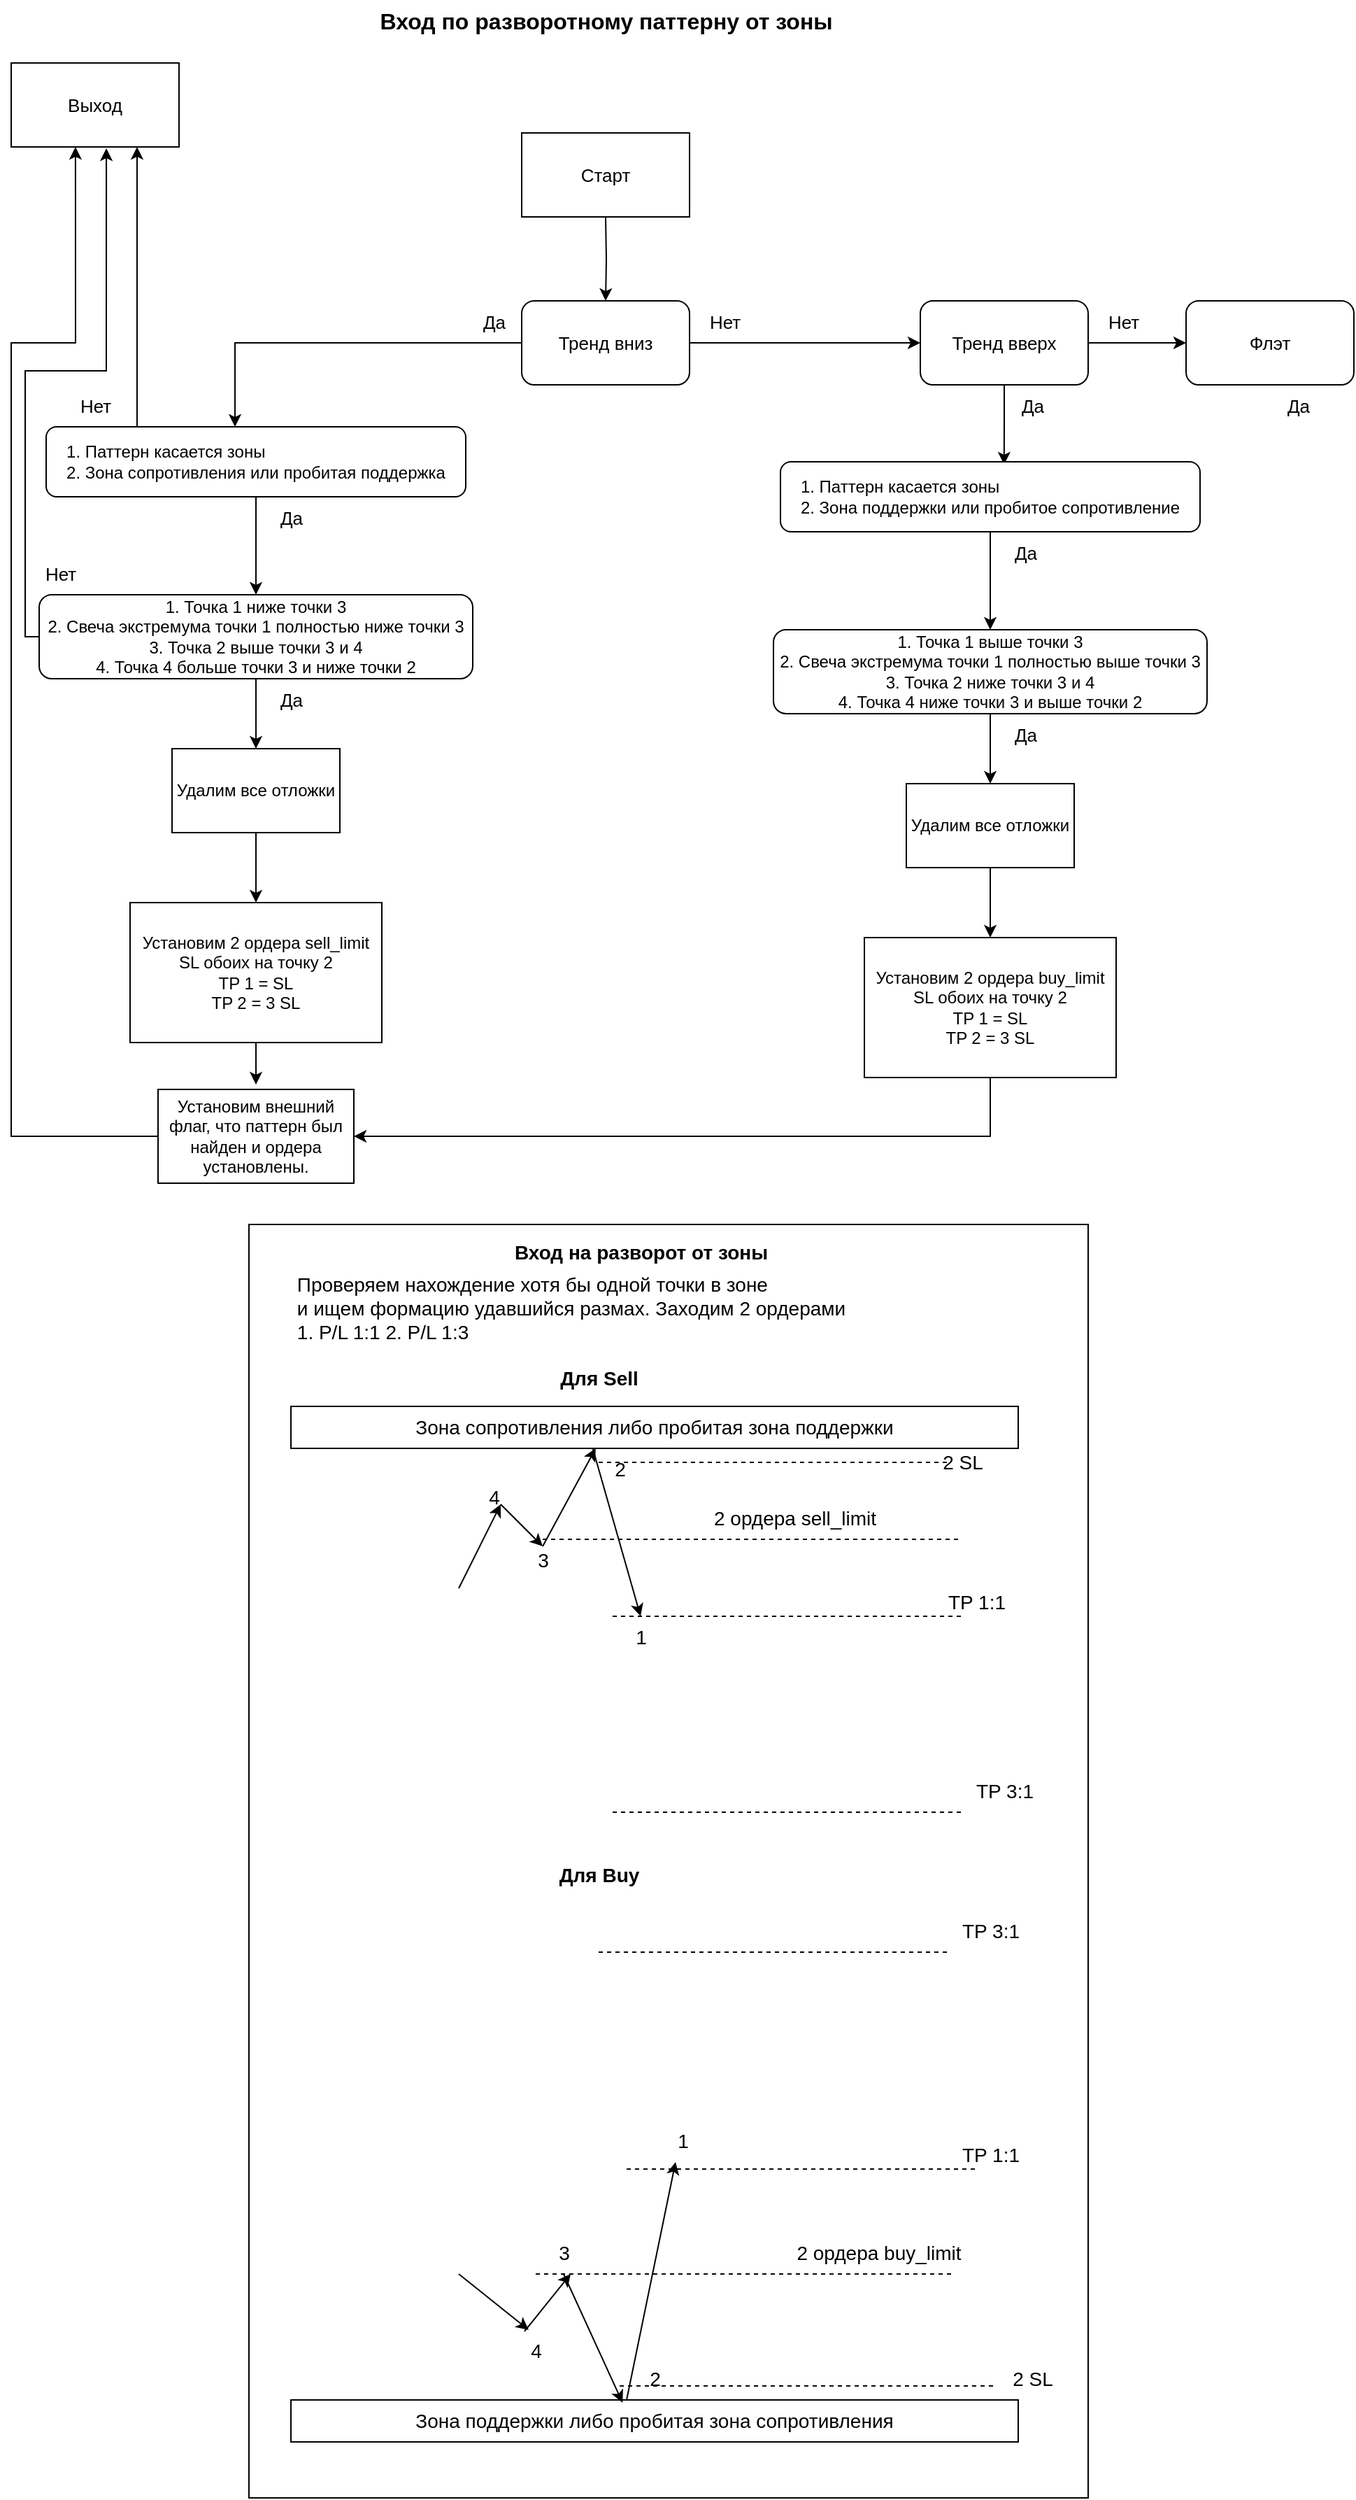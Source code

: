 <mxfile version="20.3.0" type="device"><diagram id="J9iq9fuHtgOFlGYuTdjQ" name="Page-1"><mxGraphModel dx="1422" dy="865" grid="1" gridSize="10" guides="1" tooltips="1" connect="1" arrows="1" fold="1" page="1" pageScale="1" pageWidth="1169" pageHeight="1654" math="0" shadow="0"><root><mxCell id="0"/><mxCell id="1" parent="0"/><mxCell id="LjvWKgR-yTLlzW9jY6tI-1" value="Вход по разворотному паттерну от зоны" style="text;html=1;align=center;verticalAlign=middle;resizable=0;points=[];autosize=1;strokeColor=none;fillColor=none;fontSize=16;fontStyle=1" parent="1" vertex="1"><mxGeometry x="410" y="15" width="350" height="30" as="geometry"/></mxCell><mxCell id="LjvWKgR-yTLlzW9jY6tI-10" style="edgeStyle=orthogonalEdgeStyle;rounded=0;orthogonalLoop=1;jettySize=auto;html=1;entryX=0.5;entryY=0;entryDx=0;entryDy=0;fontSize=13;" parent="1" target="LjvWKgR-yTLlzW9jY6tI-9" edge="1"><mxGeometry relative="1" as="geometry"><mxPoint x="585" y="170" as="sourcePoint"/></mxGeometry></mxCell><mxCell id="LjvWKgR-yTLlzW9jY6tI-7" value="Выход" style="rounded=0;whiteSpace=wrap;html=1;fontSize=13;" parent="1" vertex="1"><mxGeometry x="160" y="60" width="120" height="60" as="geometry"/></mxCell><mxCell id="LjvWKgR-yTLlzW9jY6tI-12" style="edgeStyle=orthogonalEdgeStyle;rounded=0;orthogonalLoop=1;jettySize=auto;html=1;entryX=0.45;entryY=0;entryDx=0;entryDy=0;fontSize=13;entryPerimeter=0;" parent="1" source="LjvWKgR-yTLlzW9jY6tI-9" target="x-4RciWmTdSCPY8LINL5-88" edge="1"><mxGeometry relative="1" as="geometry"><mxPoint x="425.5" y="330" as="targetPoint"/><Array as="points"><mxPoint x="320" y="260"/></Array></mxGeometry></mxCell><mxCell id="LjvWKgR-yTLlzW9jY6tI-29" style="edgeStyle=orthogonalEdgeStyle;rounded=0;orthogonalLoop=1;jettySize=auto;html=1;entryX=0;entryY=0.5;entryDx=0;entryDy=0;fontSize=13;" parent="1" source="LjvWKgR-yTLlzW9jY6tI-9" target="LjvWKgR-yTLlzW9jY6tI-19" edge="1"><mxGeometry relative="1" as="geometry"/></mxCell><mxCell id="LjvWKgR-yTLlzW9jY6tI-9" value="Тренд вниз" style="rounded=1;whiteSpace=wrap;html=1;fontSize=13;" parent="1" vertex="1"><mxGeometry x="525" y="230" width="120" height="60" as="geometry"/></mxCell><mxCell id="LjvWKgR-yTLlzW9jY6tI-15" value="Да" style="text;html=1;align=center;verticalAlign=middle;resizable=0;points=[];autosize=1;strokeColor=none;fillColor=none;fontSize=13;" parent="1" vertex="1"><mxGeometry x="485" y="230" width="40" height="30" as="geometry"/></mxCell><mxCell id="LjvWKgR-yTLlzW9jY6tI-42" style="edgeStyle=orthogonalEdgeStyle;rounded=0;orthogonalLoop=1;jettySize=auto;html=1;entryX=0;entryY=0.5;entryDx=0;entryDy=0;fontSize=13;" parent="1" source="LjvWKgR-yTLlzW9jY6tI-19" target="LjvWKgR-yTLlzW9jY6tI-41" edge="1"><mxGeometry relative="1" as="geometry"/></mxCell><mxCell id="x-4RciWmTdSCPY8LINL5-115" style="edgeStyle=orthogonalEdgeStyle;rounded=0;orthogonalLoop=1;jettySize=auto;html=1;entryX=0.533;entryY=0.04;entryDx=0;entryDy=0;entryPerimeter=0;fontSize=12;" edge="1" parent="1" source="LjvWKgR-yTLlzW9jY6tI-19" target="x-4RciWmTdSCPY8LINL5-106"><mxGeometry relative="1" as="geometry"/></mxCell><mxCell id="LjvWKgR-yTLlzW9jY6tI-19" value="Тренд вверх" style="rounded=1;whiteSpace=wrap;html=1;fontSize=13;" parent="1" vertex="1"><mxGeometry x="810" y="230" width="120" height="60" as="geometry"/></mxCell><mxCell id="LjvWKgR-yTLlzW9jY6tI-38" value="Да" style="text;html=1;align=center;verticalAlign=middle;resizable=0;points=[];autosize=1;strokeColor=none;fillColor=none;fontSize=13;" parent="1" vertex="1"><mxGeometry x="870" y="290" width="40" height="30" as="geometry"/></mxCell><mxCell id="LjvWKgR-yTLlzW9jY6tI-39" value="Нет" style="text;html=1;align=center;verticalAlign=middle;resizable=0;points=[];autosize=1;strokeColor=none;fillColor=none;fontSize=13;" parent="1" vertex="1"><mxGeometry x="645" y="230" width="50" height="30" as="geometry"/></mxCell><mxCell id="LjvWKgR-yTLlzW9jY6tI-41" value="Флэт" style="rounded=1;whiteSpace=wrap;html=1;fontSize=13;" parent="1" vertex="1"><mxGeometry x="1000" y="230" width="120" height="60" as="geometry"/></mxCell><mxCell id="LjvWKgR-yTLlzW9jY6tI-46" value="Нет" style="text;html=1;align=center;verticalAlign=middle;resizable=0;points=[];autosize=1;strokeColor=none;fillColor=none;fontSize=13;" parent="1" vertex="1"><mxGeometry x="930" y="230" width="50" height="30" as="geometry"/></mxCell><mxCell id="LjvWKgR-yTLlzW9jY6tI-47" value="Да" style="text;html=1;align=center;verticalAlign=middle;resizable=0;points=[];autosize=1;strokeColor=none;fillColor=none;fontSize=13;" parent="1" vertex="1"><mxGeometry x="1060" y="290" width="40" height="30" as="geometry"/></mxCell><mxCell id="LIfzwv5iWO09MQ2Ril6P-1" value="Старт" style="rounded=0;whiteSpace=wrap;html=1;fontSize=13;" parent="1" vertex="1"><mxGeometry x="525" y="110" width="120" height="60" as="geometry"/></mxCell><mxCell id="x-4RciWmTdSCPY8LINL5-49" value="" style="endArrow=none;dashed=1;html=1;rounded=0;" edge="1" parent="1"><mxGeometry width="50" height="50" relative="1" as="geometry"><mxPoint x="540" y="1115" as="sourcePoint"/><mxPoint x="840" y="1115" as="targetPoint"/></mxGeometry></mxCell><mxCell id="x-4RciWmTdSCPY8LINL5-50" value="&lt;font style=&quot;font-size: 14px;&quot;&gt;&lt;b&gt;Вход на разворот от зоны&lt;/b&gt;&lt;/font&gt;" style="text;html=1;align=center;verticalAlign=middle;resizable=0;points=[];autosize=1;strokeColor=none;fillColor=none;fontSize=13;" vertex="1" parent="1"><mxGeometry x="510" y="895" width="200" height="30" as="geometry"/></mxCell><mxCell id="x-4RciWmTdSCPY8LINL5-51" value="&lt;div style=&quot;text-align: justify;&quot;&gt;&lt;span style=&quot;background-color: initial;&quot;&gt;Проверяем нахождение хотя бы одной точки в зоне&lt;/span&gt;&lt;/div&gt;&lt;div style=&quot;text-align: justify;&quot;&gt;&lt;span style=&quot;background-color: initial;&quot;&gt;и ищем формацию удавшийся размах. Заходим 2 ордерами&lt;/span&gt;&lt;/div&gt;&lt;div style=&quot;text-align: justify;&quot;&gt;&lt;span style=&quot;background-color: initial;&quot;&gt;1. P/L 1:1 2. P/L 1:3&lt;/span&gt;&lt;/div&gt;" style="text;html=1;align=center;verticalAlign=middle;resizable=0;points=[];autosize=1;strokeColor=none;fillColor=none;fontSize=14;" vertex="1" parent="1"><mxGeometry x="350" y="920" width="420" height="60" as="geometry"/></mxCell><mxCell id="x-4RciWmTdSCPY8LINL5-52" value="Зона сопротивления либо пробитая зона поддержки" style="rounded=0;whiteSpace=wrap;html=1;fontSize=14;" vertex="1" parent="1"><mxGeometry x="360" y="1020" width="520" height="30" as="geometry"/></mxCell><mxCell id="x-4RciWmTdSCPY8LINL5-53" value="" style="endArrow=classic;html=1;rounded=0;fontSize=14;" edge="1" parent="1"><mxGeometry width="50" height="50" relative="1" as="geometry"><mxPoint x="480" y="1150" as="sourcePoint"/><mxPoint x="510" y="1090" as="targetPoint"/></mxGeometry></mxCell><mxCell id="x-4RciWmTdSCPY8LINL5-54" value="" style="endArrow=classic;html=1;rounded=0;fontSize=14;" edge="1" parent="1"><mxGeometry width="50" height="50" relative="1" as="geometry"><mxPoint x="510" y="1090" as="sourcePoint"/><mxPoint x="540" y="1120" as="targetPoint"/></mxGeometry></mxCell><mxCell id="x-4RciWmTdSCPY8LINL5-55" value="" style="endArrow=classic;html=1;rounded=0;fontSize=14;entryX=0.419;entryY=1;entryDx=0;entryDy=0;entryPerimeter=0;" edge="1" parent="1" target="x-4RciWmTdSCPY8LINL5-52"><mxGeometry width="50" height="50" relative="1" as="geometry"><mxPoint x="540" y="1120" as="sourcePoint"/><mxPoint x="590" y="1070" as="targetPoint"/></mxGeometry></mxCell><mxCell id="x-4RciWmTdSCPY8LINL5-56" value="" style="endArrow=classic;html=1;rounded=0;fontSize=14;exitX=0.415;exitY=1;exitDx=0;exitDy=0;exitPerimeter=0;" edge="1" parent="1" source="x-4RciWmTdSCPY8LINL5-52"><mxGeometry width="50" height="50" relative="1" as="geometry"><mxPoint x="620" y="1180" as="sourcePoint"/><mxPoint x="610" y="1170" as="targetPoint"/></mxGeometry></mxCell><mxCell id="x-4RciWmTdSCPY8LINL5-57" value="1" style="text;html=1;align=center;verticalAlign=middle;resizable=0;points=[];autosize=1;strokeColor=none;fillColor=none;fontSize=14;" vertex="1" parent="1"><mxGeometry x="595" y="1170" width="30" height="30" as="geometry"/></mxCell><mxCell id="x-4RciWmTdSCPY8LINL5-58" value="2" style="text;html=1;align=center;verticalAlign=middle;resizable=0;points=[];autosize=1;strokeColor=none;fillColor=none;fontSize=14;" vertex="1" parent="1"><mxGeometry x="580" y="1050" width="30" height="30" as="geometry"/></mxCell><mxCell id="x-4RciWmTdSCPY8LINL5-59" value="3" style="text;html=1;align=center;verticalAlign=middle;resizable=0;points=[];autosize=1;strokeColor=none;fillColor=none;fontSize=14;" vertex="1" parent="1"><mxGeometry x="525" y="1115" width="30" height="30" as="geometry"/></mxCell><mxCell id="x-4RciWmTdSCPY8LINL5-60" value="4" style="text;html=1;align=center;verticalAlign=middle;resizable=0;points=[];autosize=1;strokeColor=none;fillColor=none;fontSize=14;" vertex="1" parent="1"><mxGeometry x="490" y="1070" width="30" height="30" as="geometry"/></mxCell><mxCell id="x-4RciWmTdSCPY8LINL5-61" value="&lt;b&gt;Для Sell&lt;/b&gt;" style="text;html=1;align=center;verticalAlign=middle;resizable=0;points=[];autosize=1;strokeColor=none;fillColor=none;fontSize=14;" vertex="1" parent="1"><mxGeometry x="540" y="985" width="80" height="30" as="geometry"/></mxCell><mxCell id="x-4RciWmTdSCPY8LINL5-62" value="" style="endArrow=none;dashed=1;html=1;rounded=0;fontSize=14;" edge="1" parent="1"><mxGeometry width="50" height="50" relative="1" as="geometry"><mxPoint x="580" y="1060" as="sourcePoint"/><mxPoint x="830" y="1060" as="targetPoint"/></mxGeometry></mxCell><mxCell id="x-4RciWmTdSCPY8LINL5-63" value="" style="endArrow=none;dashed=1;html=1;rounded=0;fontSize=14;" edge="1" parent="1"><mxGeometry width="50" height="50" relative="1" as="geometry"><mxPoint x="590" y="1170" as="sourcePoint"/><mxPoint x="840" y="1170" as="targetPoint"/></mxGeometry></mxCell><mxCell id="x-4RciWmTdSCPY8LINL5-64" value="" style="endArrow=none;dashed=1;html=1;rounded=0;fontSize=14;" edge="1" parent="1"><mxGeometry width="50" height="50" relative="1" as="geometry"><mxPoint x="590" y="1310" as="sourcePoint"/><mxPoint x="840" y="1310" as="targetPoint"/></mxGeometry></mxCell><mxCell id="x-4RciWmTdSCPY8LINL5-65" value="2 ордера sell_limit" style="text;html=1;align=center;verticalAlign=middle;resizable=0;points=[];autosize=1;strokeColor=none;fillColor=none;fontSize=14;" vertex="1" parent="1"><mxGeometry x="650" y="1085" width="140" height="30" as="geometry"/></mxCell><mxCell id="x-4RciWmTdSCPY8LINL5-66" value="2 SL" style="text;html=1;align=center;verticalAlign=middle;resizable=0;points=[];autosize=1;strokeColor=none;fillColor=none;fontSize=14;" vertex="1" parent="1"><mxGeometry x="815" y="1045" width="50" height="30" as="geometry"/></mxCell><mxCell id="x-4RciWmTdSCPY8LINL5-67" value="TP 1:1" style="text;html=1;align=center;verticalAlign=middle;resizable=0;points=[];autosize=1;strokeColor=none;fillColor=none;fontSize=14;" vertex="1" parent="1"><mxGeometry x="820" y="1145" width="60" height="30" as="geometry"/></mxCell><mxCell id="x-4RciWmTdSCPY8LINL5-68" value="TP 3:1" style="text;html=1;align=center;verticalAlign=middle;resizable=0;points=[];autosize=1;strokeColor=none;fillColor=none;fontSize=14;" vertex="1" parent="1"><mxGeometry x="840" y="1280" width="60" height="30" as="geometry"/></mxCell><mxCell id="x-4RciWmTdSCPY8LINL5-69" value="&lt;b&gt;Для Buy&lt;/b&gt;" style="text;html=1;align=center;verticalAlign=middle;resizable=0;points=[];autosize=1;strokeColor=none;fillColor=none;fontSize=14;" vertex="1" parent="1"><mxGeometry x="540" y="1340" width="80" height="30" as="geometry"/></mxCell><mxCell id="x-4RciWmTdSCPY8LINL5-70" value="Зона поддержки либо пробитая зона сопротивления" style="rounded=0;whiteSpace=wrap;html=1;fontSize=14;" vertex="1" parent="1"><mxGeometry x="360" y="1730" width="520" height="30" as="geometry"/></mxCell><mxCell id="x-4RciWmTdSCPY8LINL5-71" value="" style="endArrow=none;dashed=1;html=1;rounded=0;" edge="1" parent="1"><mxGeometry width="50" height="50" relative="1" as="geometry"><mxPoint x="535" y="1640" as="sourcePoint"/><mxPoint x="835" y="1640" as="targetPoint"/></mxGeometry></mxCell><mxCell id="x-4RciWmTdSCPY8LINL5-72" value="" style="endArrow=classic;html=1;rounded=0;fontSize=14;" edge="1" parent="1"><mxGeometry width="50" height="50" relative="1" as="geometry"><mxPoint x="480" y="1640" as="sourcePoint"/><mxPoint x="530" y="1680" as="targetPoint"/></mxGeometry></mxCell><mxCell id="x-4RciWmTdSCPY8LINL5-73" value="" style="endArrow=classic;html=1;rounded=0;fontSize=14;exitX=0.233;exitY=0.033;exitDx=0;exitDy=0;exitPerimeter=0;" edge="1" parent="1" source="x-4RciWmTdSCPY8LINL5-76"><mxGeometry width="50" height="50" relative="1" as="geometry"><mxPoint x="585" y="1630" as="sourcePoint"/><mxPoint x="560" y="1640" as="targetPoint"/></mxGeometry></mxCell><mxCell id="x-4RciWmTdSCPY8LINL5-74" value="1" style="text;html=1;align=center;verticalAlign=middle;resizable=0;points=[];autosize=1;strokeColor=none;fillColor=none;fontSize=14;" vertex="1" parent="1"><mxGeometry x="625" y="1530" width="30" height="30" as="geometry"/></mxCell><mxCell id="x-4RciWmTdSCPY8LINL5-75" value="3" style="text;html=1;align=center;verticalAlign=middle;resizable=0;points=[];autosize=1;strokeColor=none;fillColor=none;fontSize=14;" vertex="1" parent="1"><mxGeometry x="540" y="1610" width="30" height="30" as="geometry"/></mxCell><mxCell id="x-4RciWmTdSCPY8LINL5-76" value="4" style="text;html=1;align=center;verticalAlign=middle;resizable=0;points=[];autosize=1;strokeColor=none;fillColor=none;fontSize=14;" vertex="1" parent="1"><mxGeometry x="520" y="1680" width="30" height="30" as="geometry"/></mxCell><mxCell id="x-4RciWmTdSCPY8LINL5-77" value="" style="endArrow=none;dashed=1;html=1;rounded=0;fontSize=14;" edge="1" parent="1"><mxGeometry width="50" height="50" relative="1" as="geometry"><mxPoint x="595" y="1720" as="sourcePoint"/><mxPoint x="865" y="1720" as="targetPoint"/></mxGeometry></mxCell><mxCell id="x-4RciWmTdSCPY8LINL5-78" value="" style="endArrow=none;dashed=1;html=1;rounded=0;fontSize=14;" edge="1" parent="1"><mxGeometry width="50" height="50" relative="1" as="geometry"><mxPoint x="580" y="1410" as="sourcePoint"/><mxPoint x="830" y="1410" as="targetPoint"/></mxGeometry></mxCell><mxCell id="x-4RciWmTdSCPY8LINL5-79" value="2 ордера buy_limit" style="text;html=1;align=center;verticalAlign=middle;resizable=0;points=[];autosize=1;strokeColor=none;fillColor=none;fontSize=14;" vertex="1" parent="1"><mxGeometry x="710" y="1610" width="140" height="30" as="geometry"/></mxCell><mxCell id="x-4RciWmTdSCPY8LINL5-80" value="TP 3:1" style="text;html=1;align=center;verticalAlign=middle;resizable=0;points=[];autosize=1;strokeColor=none;fillColor=none;fontSize=14;" vertex="1" parent="1"><mxGeometry x="830" y="1380" width="60" height="30" as="geometry"/></mxCell><mxCell id="x-4RciWmTdSCPY8LINL5-81" value="" style="endArrow=classic;html=1;rounded=0;fontSize=14;entryX=0.456;entryY=0.067;entryDx=0;entryDy=0;entryPerimeter=0;" edge="1" parent="1" target="x-4RciWmTdSCPY8LINL5-70"><mxGeometry width="50" height="50" relative="1" as="geometry"><mxPoint x="555" y="1640" as="sourcePoint"/><mxPoint x="617.1" y="1710" as="targetPoint"/></mxGeometry></mxCell><mxCell id="x-4RciWmTdSCPY8LINL5-82" value="" style="endArrow=classic;html=1;rounded=0;fontSize=14;" edge="1" parent="1"><mxGeometry width="50" height="50" relative="1" as="geometry"><mxPoint x="600" y="1730" as="sourcePoint"/><mxPoint x="635" y="1560" as="targetPoint"/></mxGeometry></mxCell><mxCell id="x-4RciWmTdSCPY8LINL5-83" value="2" style="text;html=1;align=center;verticalAlign=middle;resizable=0;points=[];autosize=1;strokeColor=none;fillColor=none;fontSize=14;" vertex="1" parent="1"><mxGeometry x="605" y="1700" width="30" height="30" as="geometry"/></mxCell><mxCell id="x-4RciWmTdSCPY8LINL5-84" value="2 SL" style="text;html=1;align=center;verticalAlign=middle;resizable=0;points=[];autosize=1;strokeColor=none;fillColor=none;fontSize=14;" vertex="1" parent="1"><mxGeometry x="865" y="1700" width="50" height="30" as="geometry"/></mxCell><mxCell id="x-4RciWmTdSCPY8LINL5-85" value="" style="endArrow=none;dashed=1;html=1;rounded=0;fontSize=14;" edge="1" parent="1"><mxGeometry width="50" height="50" relative="1" as="geometry"><mxPoint x="600" y="1565" as="sourcePoint"/><mxPoint x="850" y="1565" as="targetPoint"/></mxGeometry></mxCell><mxCell id="x-4RciWmTdSCPY8LINL5-86" value="TP 1:1" style="text;html=1;align=center;verticalAlign=middle;resizable=0;points=[];autosize=1;strokeColor=none;fillColor=none;fontSize=14;" vertex="1" parent="1"><mxGeometry x="830" y="1540" width="60" height="30" as="geometry"/></mxCell><mxCell id="x-4RciWmTdSCPY8LINL5-87" value="" style="rounded=0;whiteSpace=wrap;html=1;fontSize=14;fillColor=none;" vertex="1" parent="1"><mxGeometry x="330" y="890" width="600" height="910" as="geometry"/></mxCell><mxCell id="x-4RciWmTdSCPY8LINL5-90" style="edgeStyle=orthogonalEdgeStyle;rounded=0;orthogonalLoop=1;jettySize=auto;html=1;entryX=0.5;entryY=0;entryDx=0;entryDy=0;fontSize=12;" edge="1" parent="1" source="x-4RciWmTdSCPY8LINL5-88" target="x-4RciWmTdSCPY8LINL5-89"><mxGeometry relative="1" as="geometry"/></mxCell><mxCell id="x-4RciWmTdSCPY8LINL5-92" style="edgeStyle=orthogonalEdgeStyle;rounded=0;orthogonalLoop=1;jettySize=auto;html=1;entryX=0.75;entryY=1;entryDx=0;entryDy=0;fontSize=12;" edge="1" parent="1" source="x-4RciWmTdSCPY8LINL5-88" target="LjvWKgR-yTLlzW9jY6tI-7"><mxGeometry relative="1" as="geometry"><Array as="points"><mxPoint x="250" y="270"/><mxPoint x="250" y="270"/></Array></mxGeometry></mxCell><mxCell id="x-4RciWmTdSCPY8LINL5-88" value="&lt;div style=&quot;text-align: justify;&quot;&gt;&lt;span style=&quot;background-color: initial;&quot;&gt;1. Паттерн касается зоны&amp;nbsp;&lt;/span&gt;&lt;/div&gt;&lt;div style=&quot;text-align: justify;&quot;&gt;&lt;span style=&quot;background-color: initial;&quot;&gt;2. Зона сопротивления или пробитая поддержка&lt;/span&gt;&lt;/div&gt;" style="rounded=1;whiteSpace=wrap;html=1;fontSize=12;" vertex="1" parent="1"><mxGeometry x="185" y="320" width="300" height="50" as="geometry"/></mxCell><mxCell id="x-4RciWmTdSCPY8LINL5-94" style="edgeStyle=orthogonalEdgeStyle;rounded=0;orthogonalLoop=1;jettySize=auto;html=1;entryX=0.567;entryY=1.017;entryDx=0;entryDy=0;entryPerimeter=0;fontSize=12;" edge="1" parent="1" source="x-4RciWmTdSCPY8LINL5-89" target="LjvWKgR-yTLlzW9jY6tI-7"><mxGeometry relative="1" as="geometry"><Array as="points"><mxPoint x="170" y="470"/><mxPoint x="170" y="280"/><mxPoint x="228" y="280"/></Array></mxGeometry></mxCell><mxCell id="x-4RciWmTdSCPY8LINL5-98" style="edgeStyle=orthogonalEdgeStyle;rounded=0;orthogonalLoop=1;jettySize=auto;html=1;fontSize=12;" edge="1" parent="1" source="x-4RciWmTdSCPY8LINL5-89" target="x-4RciWmTdSCPY8LINL5-96"><mxGeometry relative="1" as="geometry"/></mxCell><mxCell id="x-4RciWmTdSCPY8LINL5-89" value="1. Точка 1 ниже точки 3&lt;br&gt;2. Свеча экстремума точки 1 полностью ниже точки 3&lt;br&gt;3. Точка 2 выше точки 3 и 4&lt;br&gt;4. Точка 4 больше точки 3 и ниже точки 2" style="rounded=1;whiteSpace=wrap;html=1;fontSize=12;" vertex="1" parent="1"><mxGeometry x="180" y="440" width="310" height="60" as="geometry"/></mxCell><mxCell id="x-4RciWmTdSCPY8LINL5-91" value="Да" style="text;html=1;align=center;verticalAlign=middle;resizable=0;points=[];autosize=1;strokeColor=none;fillColor=none;fontSize=13;" vertex="1" parent="1"><mxGeometry x="340" y="370" width="40" height="30" as="geometry"/></mxCell><mxCell id="x-4RciWmTdSCPY8LINL5-93" value="Нет" style="text;html=1;align=center;verticalAlign=middle;resizable=0;points=[];autosize=1;strokeColor=none;fillColor=none;fontSize=13;" vertex="1" parent="1"><mxGeometry x="195" y="290" width="50" height="30" as="geometry"/></mxCell><mxCell id="x-4RciWmTdSCPY8LINL5-95" value="Нет" style="text;html=1;align=center;verticalAlign=middle;resizable=0;points=[];autosize=1;strokeColor=none;fillColor=none;fontSize=13;" vertex="1" parent="1"><mxGeometry x="170" y="410" width="50" height="30" as="geometry"/></mxCell><mxCell id="x-4RciWmTdSCPY8LINL5-101" style="edgeStyle=orthogonalEdgeStyle;rounded=0;orthogonalLoop=1;jettySize=auto;html=1;fontSize=12;" edge="1" parent="1" source="x-4RciWmTdSCPY8LINL5-96" target="x-4RciWmTdSCPY8LINL5-99"><mxGeometry relative="1" as="geometry"/></mxCell><mxCell id="x-4RciWmTdSCPY8LINL5-96" value="Удалим все отложки" style="rounded=0;whiteSpace=wrap;html=1;fontSize=12;" vertex="1" parent="1"><mxGeometry x="275" y="550" width="120" height="60" as="geometry"/></mxCell><mxCell id="x-4RciWmTdSCPY8LINL5-103" style="edgeStyle=orthogonalEdgeStyle;rounded=0;orthogonalLoop=1;jettySize=auto;html=1;fontSize=12;" edge="1" parent="1" source="x-4RciWmTdSCPY8LINL5-99"><mxGeometry relative="1" as="geometry"><mxPoint x="335" y="790" as="targetPoint"/></mxGeometry></mxCell><mxCell id="x-4RciWmTdSCPY8LINL5-99" value="Установим 2 ордера sell_limit&lt;br&gt;SL обоих на точку 2&lt;br&gt;TP 1 = SL&lt;br&gt;TP 2 = 3 SL" style="rounded=0;whiteSpace=wrap;html=1;fontSize=12;" vertex="1" parent="1"><mxGeometry x="245" y="660" width="180" height="100" as="geometry"/></mxCell><mxCell id="x-4RciWmTdSCPY8LINL5-100" value="Да" style="text;html=1;align=center;verticalAlign=middle;resizable=0;points=[];autosize=1;strokeColor=none;fillColor=none;fontSize=13;" vertex="1" parent="1"><mxGeometry x="340" y="500" width="40" height="30" as="geometry"/></mxCell><mxCell id="x-4RciWmTdSCPY8LINL5-104" style="edgeStyle=orthogonalEdgeStyle;rounded=0;orthogonalLoop=1;jettySize=auto;html=1;entryX=0.383;entryY=1;entryDx=0;entryDy=0;entryPerimeter=0;fontSize=12;" edge="1" parent="1" source="x-4RciWmTdSCPY8LINL5-102" target="LjvWKgR-yTLlzW9jY6tI-7"><mxGeometry relative="1" as="geometry"><Array as="points"><mxPoint x="160" y="827"/><mxPoint x="160" y="260"/><mxPoint x="206" y="260"/></Array></mxGeometry></mxCell><mxCell id="x-4RciWmTdSCPY8LINL5-102" value="Установим внешний флаг, что паттерн был найден и ордера установлены." style="rounded=0;whiteSpace=wrap;html=1;fontSize=12;" vertex="1" parent="1"><mxGeometry x="265" y="793.5" width="140" height="67" as="geometry"/></mxCell><mxCell id="x-4RciWmTdSCPY8LINL5-105" style="edgeStyle=orthogonalEdgeStyle;rounded=0;orthogonalLoop=1;jettySize=auto;html=1;entryX=0.5;entryY=0;entryDx=0;entryDy=0;fontSize=12;" edge="1" source="x-4RciWmTdSCPY8LINL5-106" target="x-4RciWmTdSCPY8LINL5-108" parent="1"><mxGeometry relative="1" as="geometry"/></mxCell><mxCell id="x-4RciWmTdSCPY8LINL5-106" value="&lt;div style=&quot;text-align: justify;&quot;&gt;&lt;span style=&quot;background-color: initial;&quot;&gt;1. Паттерн касается зоны&amp;nbsp;&lt;/span&gt;&lt;/div&gt;&lt;div style=&quot;text-align: justify;&quot;&gt;&lt;span style=&quot;background-color: initial;&quot;&gt;2. Зона поддержки или пробитое сопротивление&lt;/span&gt;&lt;/div&gt;" style="rounded=1;whiteSpace=wrap;html=1;fontSize=12;" vertex="1" parent="1"><mxGeometry x="710" y="345" width="300" height="50" as="geometry"/></mxCell><mxCell id="x-4RciWmTdSCPY8LINL5-107" style="edgeStyle=orthogonalEdgeStyle;rounded=0;orthogonalLoop=1;jettySize=auto;html=1;fontSize=12;" edge="1" source="x-4RciWmTdSCPY8LINL5-108" target="x-4RciWmTdSCPY8LINL5-111" parent="1"><mxGeometry relative="1" as="geometry"/></mxCell><mxCell id="x-4RciWmTdSCPY8LINL5-108" value="1. Точка 1 выше точки 3&lt;br&gt;2. Свеча экстремума точки 1 полностью выше точки 3&lt;br&gt;3. Точка 2 ниже точки 3 и 4&lt;br&gt;4. Точка 4 ниже точки 3 и выше точки 2" style="rounded=1;whiteSpace=wrap;html=1;fontSize=12;" vertex="1" parent="1"><mxGeometry x="705" y="465" width="310" height="60" as="geometry"/></mxCell><mxCell id="x-4RciWmTdSCPY8LINL5-109" value="Да" style="text;html=1;align=center;verticalAlign=middle;resizable=0;points=[];autosize=1;strokeColor=none;fillColor=none;fontSize=13;" vertex="1" parent="1"><mxGeometry x="865" y="395" width="40" height="30" as="geometry"/></mxCell><mxCell id="x-4RciWmTdSCPY8LINL5-110" style="edgeStyle=orthogonalEdgeStyle;rounded=0;orthogonalLoop=1;jettySize=auto;html=1;fontSize=12;" edge="1" source="x-4RciWmTdSCPY8LINL5-111" target="x-4RciWmTdSCPY8LINL5-113" parent="1"><mxGeometry relative="1" as="geometry"/></mxCell><mxCell id="x-4RciWmTdSCPY8LINL5-111" value="Удалим все отложки" style="rounded=0;whiteSpace=wrap;html=1;fontSize=12;" vertex="1" parent="1"><mxGeometry x="800" y="575" width="120" height="60" as="geometry"/></mxCell><mxCell id="x-4RciWmTdSCPY8LINL5-112" style="edgeStyle=orthogonalEdgeStyle;rounded=0;orthogonalLoop=1;jettySize=auto;html=1;fontSize=12;entryX=1;entryY=0.5;entryDx=0;entryDy=0;" edge="1" source="x-4RciWmTdSCPY8LINL5-113" parent="1" target="x-4RciWmTdSCPY8LINL5-102"><mxGeometry relative="1" as="geometry"><mxPoint x="860" y="815" as="targetPoint"/><Array as="points"><mxPoint x="860" y="827"/></Array></mxGeometry></mxCell><mxCell id="x-4RciWmTdSCPY8LINL5-113" value="Установим 2 ордера buy_limit&lt;br&gt;SL обоих на точку 2&lt;br&gt;TP 1 = SL&lt;br&gt;TP 2 = 3 SL" style="rounded=0;whiteSpace=wrap;html=1;fontSize=12;" vertex="1" parent="1"><mxGeometry x="770" y="685" width="180" height="100" as="geometry"/></mxCell><mxCell id="x-4RciWmTdSCPY8LINL5-114" value="Да" style="text;html=1;align=center;verticalAlign=middle;resizable=0;points=[];autosize=1;strokeColor=none;fillColor=none;fontSize=13;" vertex="1" parent="1"><mxGeometry x="865" y="525" width="40" height="30" as="geometry"/></mxCell></root></mxGraphModel></diagram></mxfile>